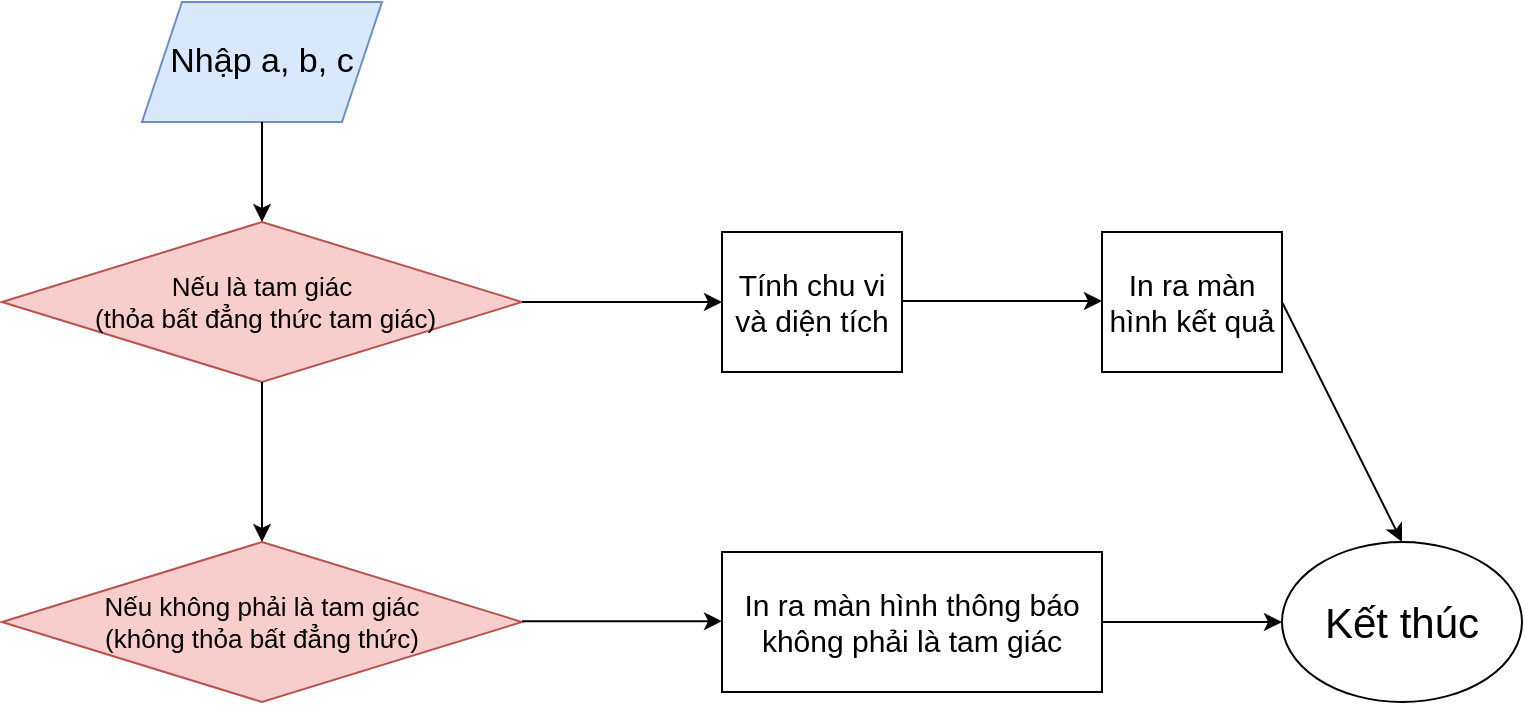 <mxfile version="22.1.0" type="github">
  <diagram name="Page-1" id="pVPk4Aic2EXj-g2b3X4H">
    <mxGraphModel dx="1076" dy="601" grid="1" gridSize="10" guides="1" tooltips="1" connect="1" arrows="1" fold="1" page="1" pageScale="1" pageWidth="850" pageHeight="1100" math="0" shadow="0">
      <root>
        <mxCell id="0" />
        <mxCell id="1" parent="0" />
        <mxCell id="75zXXRxISExuc84ufd4_-2" value="Nhập a, b, c" style="shape=parallelogram;perimeter=parallelogramPerimeter;whiteSpace=wrap;html=1;fixedSize=1;fillColor=#dae8fc;strokeColor=#6c8ebf;fontSize=17;" vertex="1" parent="1">
          <mxGeometry x="120" y="110" width="120" height="60" as="geometry" />
        </mxCell>
        <mxCell id="75zXXRxISExuc84ufd4_-3" value="" style="endArrow=classic;html=1;rounded=0;exitX=0.5;exitY=1;exitDx=0;exitDy=0;" edge="1" parent="1" source="75zXXRxISExuc84ufd4_-2" target="75zXXRxISExuc84ufd4_-4">
          <mxGeometry width="50" height="50" relative="1" as="geometry">
            <mxPoint x="400" y="400" as="sourcePoint" />
            <mxPoint x="450" y="350" as="targetPoint" />
          </mxGeometry>
        </mxCell>
        <mxCell id="75zXXRxISExuc84ufd4_-4" value="Nếu là tam giác&lt;br style=&quot;font-size: 13px;&quot;&gt;&amp;nbsp;(thỏa bất đẳng thức tam giác)" style="rhombus;whiteSpace=wrap;html=1;fillColor=#f8cecc;strokeColor=#b85450;fontSize=13;" vertex="1" parent="1">
          <mxGeometry x="50" y="220" width="260" height="80" as="geometry" />
        </mxCell>
        <mxCell id="75zXXRxISExuc84ufd4_-5" value="" style="endArrow=classic;html=1;rounded=0;exitX=1;exitY=0.5;exitDx=0;exitDy=0;" edge="1" parent="1" source="75zXXRxISExuc84ufd4_-4">
          <mxGeometry width="50" height="50" relative="1" as="geometry">
            <mxPoint x="400" y="400" as="sourcePoint" />
            <mxPoint x="410" y="260" as="targetPoint" />
          </mxGeometry>
        </mxCell>
        <mxCell id="75zXXRxISExuc84ufd4_-6" value="Tính chu vi và diện tích" style="rounded=0;whiteSpace=wrap;html=1;fontSize=15;" vertex="1" parent="1">
          <mxGeometry x="410" y="225" width="90" height="70" as="geometry" />
        </mxCell>
        <mxCell id="75zXXRxISExuc84ufd4_-7" value="" style="endArrow=classic;html=1;rounded=0;exitX=1;exitY=0.5;exitDx=0;exitDy=0;fontSize=15;" edge="1" parent="1">
          <mxGeometry width="50" height="50" relative="1" as="geometry">
            <mxPoint x="500" y="259.5" as="sourcePoint" />
            <mxPoint x="600" y="259.5" as="targetPoint" />
          </mxGeometry>
        </mxCell>
        <mxCell id="75zXXRxISExuc84ufd4_-8" value="In ra màn hình kết quả" style="rounded=0;whiteSpace=wrap;html=1;fontSize=15;" vertex="1" parent="1">
          <mxGeometry x="600" y="225" width="90" height="70" as="geometry" />
        </mxCell>
        <mxCell id="75zXXRxISExuc84ufd4_-9" value="" style="endArrow=classic;html=1;rounded=0;" edge="1" parent="1">
          <mxGeometry width="50" height="50" relative="1" as="geometry">
            <mxPoint x="180" y="300" as="sourcePoint" />
            <mxPoint x="180" y="380" as="targetPoint" />
          </mxGeometry>
        </mxCell>
        <mxCell id="75zXXRxISExuc84ufd4_-10" value="Nếu không phải là tam giác&lt;br&gt;(không thỏa bất đẳng thức)" style="rhombus;whiteSpace=wrap;html=1;fillColor=#f8cecc;strokeColor=#b85450;fontSize=13;" vertex="1" parent="1">
          <mxGeometry x="50" y="380" width="260" height="80" as="geometry" />
        </mxCell>
        <mxCell id="75zXXRxISExuc84ufd4_-11" value="" style="endArrow=classic;html=1;rounded=0;exitX=1;exitY=0.5;exitDx=0;exitDy=0;fontSize=15;" edge="1" parent="1">
          <mxGeometry width="50" height="50" relative="1" as="geometry">
            <mxPoint x="310" y="419.58" as="sourcePoint" />
            <mxPoint x="410" y="419.58" as="targetPoint" />
          </mxGeometry>
        </mxCell>
        <mxCell id="75zXXRxISExuc84ufd4_-12" value="In ra màn hình thông báo không phải là tam giác" style="rounded=0;whiteSpace=wrap;html=1;fontSize=15;" vertex="1" parent="1">
          <mxGeometry x="410" y="385" width="190" height="70" as="geometry" />
        </mxCell>
        <mxCell id="75zXXRxISExuc84ufd4_-13" value="Kết thúc" style="ellipse;whiteSpace=wrap;html=1;fontSize=21;" vertex="1" parent="1">
          <mxGeometry x="690" y="380" width="120" height="80" as="geometry" />
        </mxCell>
        <mxCell id="75zXXRxISExuc84ufd4_-14" value="" style="endArrow=classic;html=1;rounded=0;exitX=1;exitY=0.5;exitDx=0;exitDy=0;entryX=0.5;entryY=0;entryDx=0;entryDy=0;" edge="1" parent="1" source="75zXXRxISExuc84ufd4_-8" target="75zXXRxISExuc84ufd4_-13">
          <mxGeometry width="50" height="50" relative="1" as="geometry">
            <mxPoint x="360" y="400" as="sourcePoint" />
            <mxPoint x="410" y="350" as="targetPoint" />
          </mxGeometry>
        </mxCell>
        <mxCell id="75zXXRxISExuc84ufd4_-15" value="" style="endArrow=classic;html=1;rounded=0;exitX=1;exitY=0.5;exitDx=0;exitDy=0;" edge="1" parent="1" source="75zXXRxISExuc84ufd4_-12">
          <mxGeometry width="50" height="50" relative="1" as="geometry">
            <mxPoint x="700" y="270" as="sourcePoint" />
            <mxPoint x="690" y="420" as="targetPoint" />
          </mxGeometry>
        </mxCell>
      </root>
    </mxGraphModel>
  </diagram>
</mxfile>
